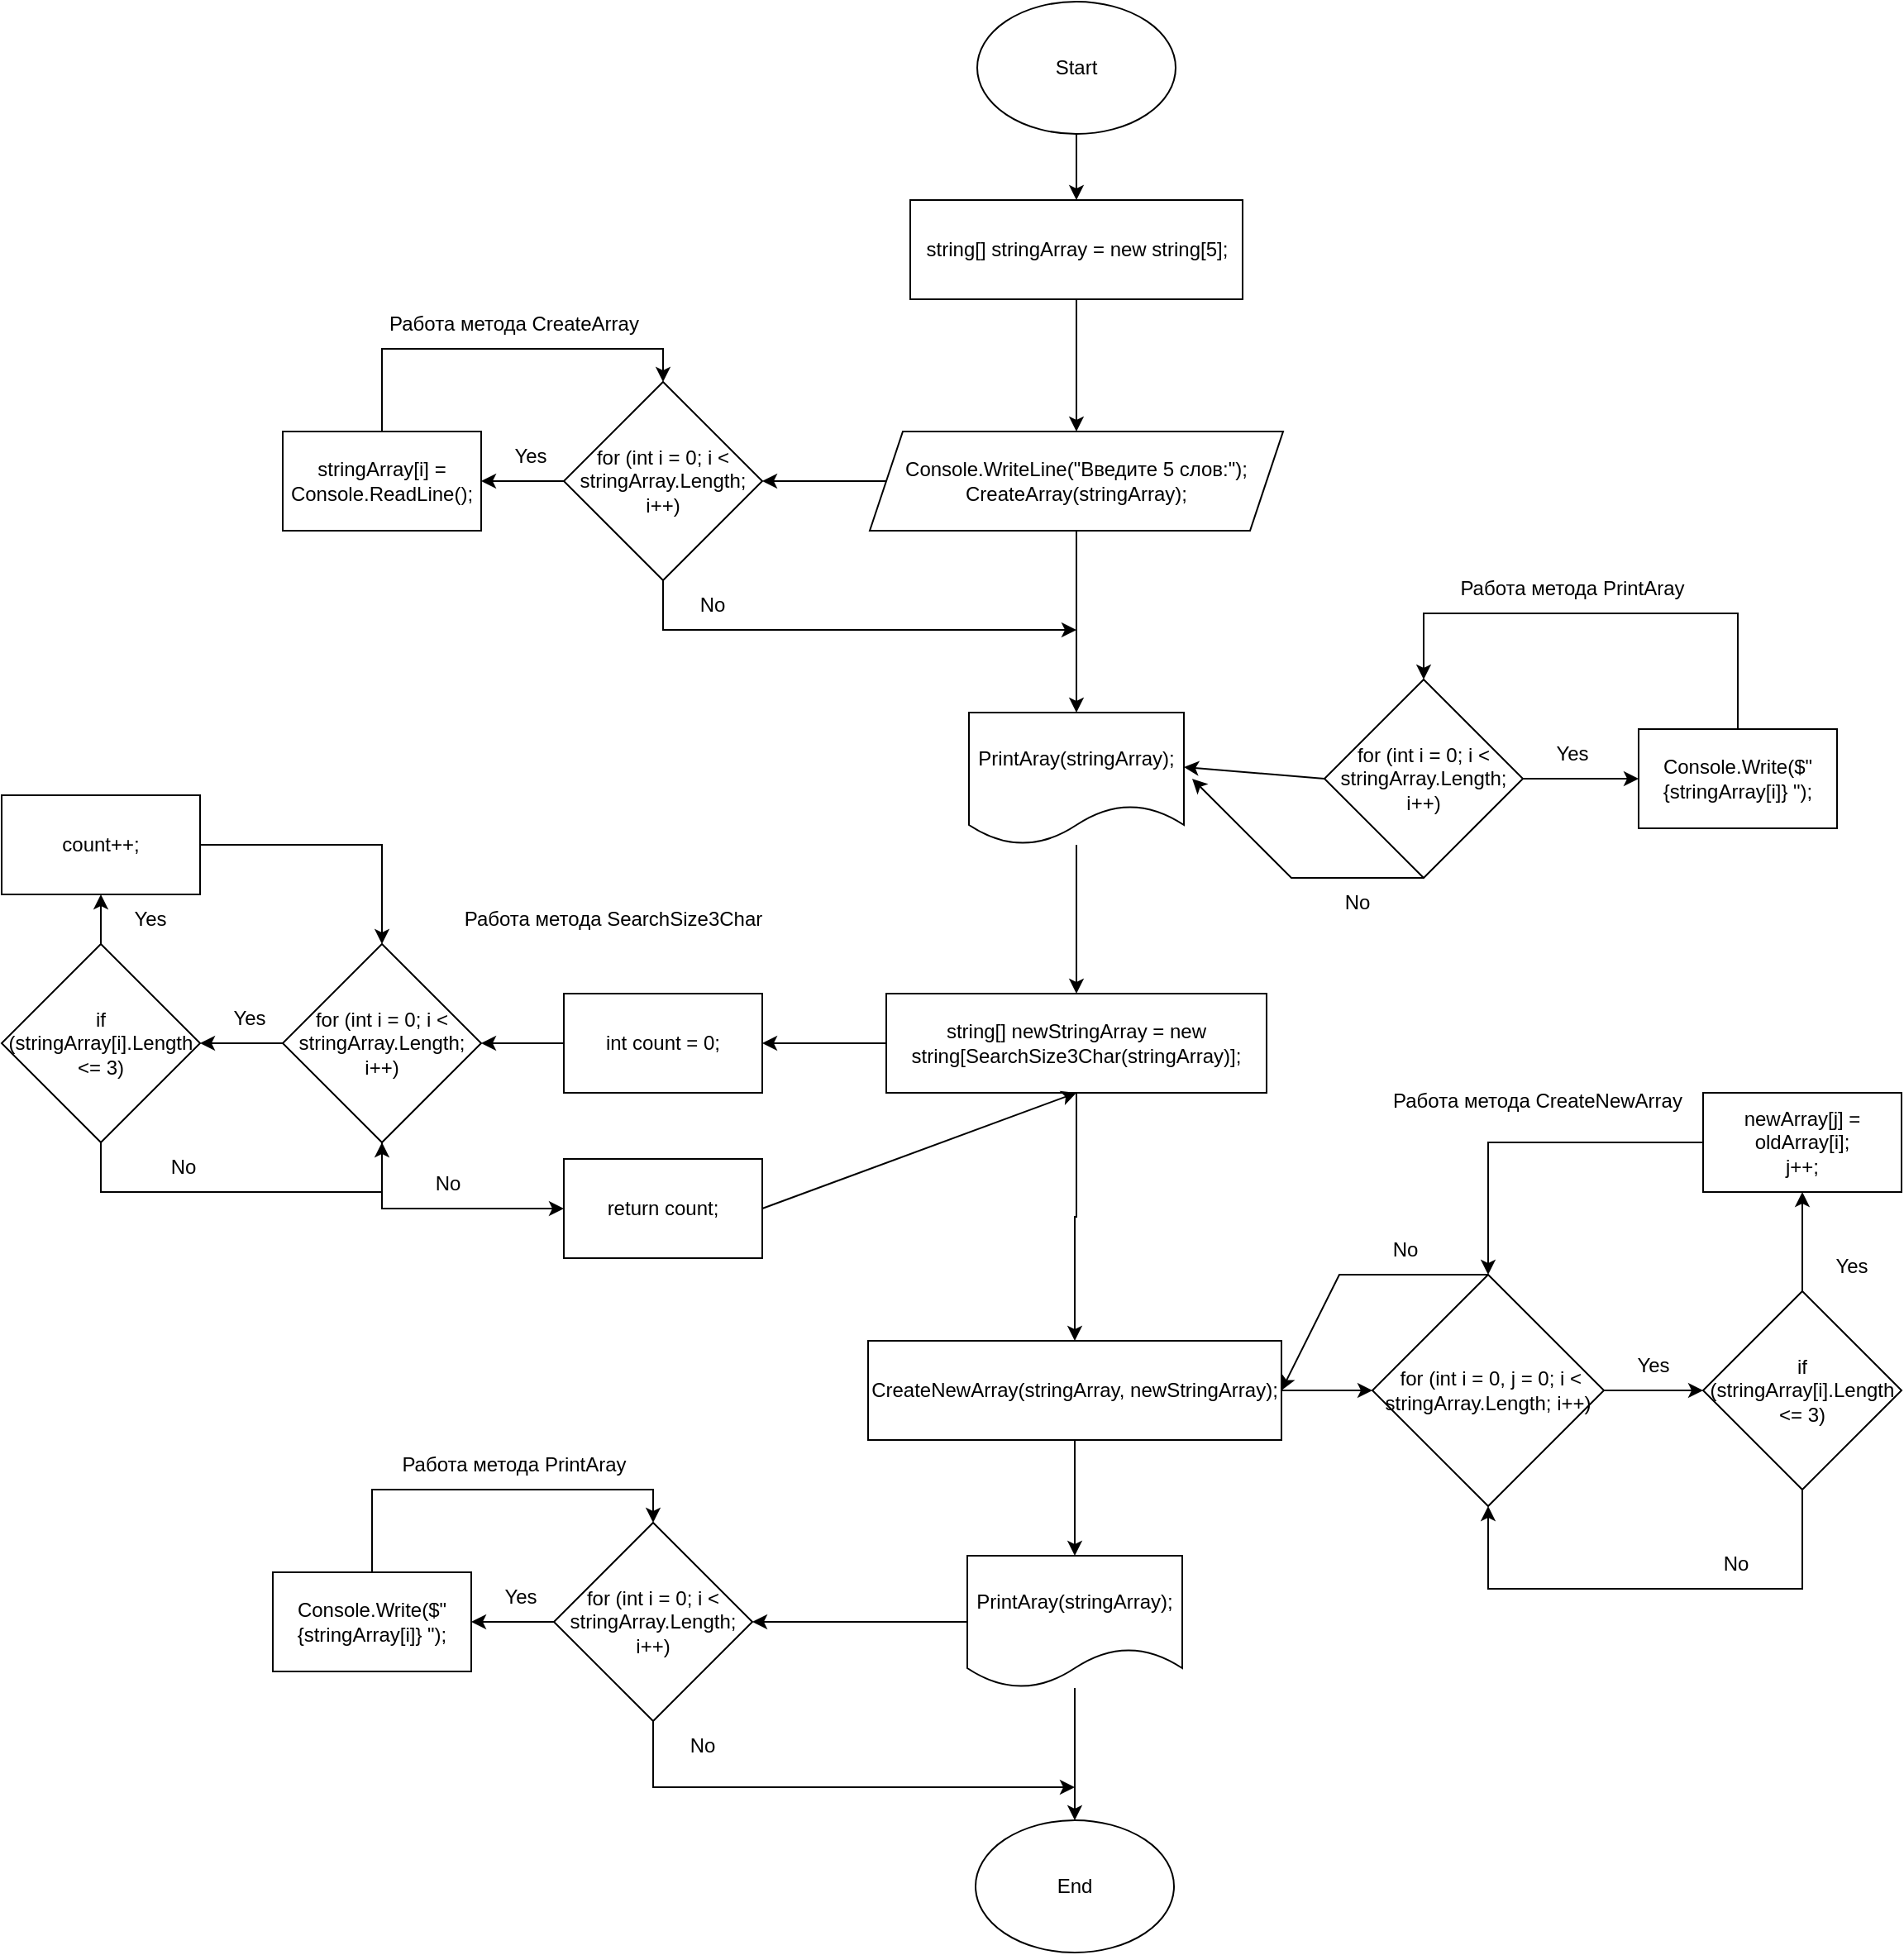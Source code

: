 <mxfile version="21.1.3" type="github">
  <diagram name="Страница 1" id="DHyRM_cvkYVLppT1HqUu">
    <mxGraphModel dx="2796" dy="2058" grid="1" gridSize="10" guides="1" tooltips="1" connect="1" arrows="1" fold="1" page="1" pageScale="1" pageWidth="827" pageHeight="1169" math="0" shadow="0">
      <root>
        <mxCell id="0" />
        <mxCell id="1" parent="0" />
        <mxCell id="jCmqIXk-fj1UHXMsMGvQ-9" value="" style="edgeStyle=orthogonalEdgeStyle;rounded=0;orthogonalLoop=1;jettySize=auto;html=1;" edge="1" parent="1" source="jCmqIXk-fj1UHXMsMGvQ-1" target="jCmqIXk-fj1UHXMsMGvQ-2">
          <mxGeometry relative="1" as="geometry" />
        </mxCell>
        <mxCell id="jCmqIXk-fj1UHXMsMGvQ-1" value="Start" style="ellipse;whiteSpace=wrap;html=1;" vertex="1" parent="1">
          <mxGeometry x="350" y="-50" width="120" height="80" as="geometry" />
        </mxCell>
        <mxCell id="jCmqIXk-fj1UHXMsMGvQ-10" value="" style="edgeStyle=orthogonalEdgeStyle;rounded=0;orthogonalLoop=1;jettySize=auto;html=1;" edge="1" parent="1" source="jCmqIXk-fj1UHXMsMGvQ-2" target="jCmqIXk-fj1UHXMsMGvQ-3">
          <mxGeometry relative="1" as="geometry" />
        </mxCell>
        <mxCell id="jCmqIXk-fj1UHXMsMGvQ-2" value="string[] stringArray = new string[5];" style="rounded=0;whiteSpace=wrap;html=1;" vertex="1" parent="1">
          <mxGeometry x="309.5" y="70" width="201" height="60" as="geometry" />
        </mxCell>
        <mxCell id="jCmqIXk-fj1UHXMsMGvQ-7" value="" style="edgeStyle=orthogonalEdgeStyle;rounded=0;orthogonalLoop=1;jettySize=auto;html=1;" edge="1" parent="1" source="jCmqIXk-fj1UHXMsMGvQ-3" target="jCmqIXk-fj1UHXMsMGvQ-4">
          <mxGeometry relative="1" as="geometry" />
        </mxCell>
        <mxCell id="jCmqIXk-fj1UHXMsMGvQ-15" value="" style="edgeStyle=orthogonalEdgeStyle;rounded=0;orthogonalLoop=1;jettySize=auto;html=1;" edge="1" parent="1" source="jCmqIXk-fj1UHXMsMGvQ-3" target="jCmqIXk-fj1UHXMsMGvQ-14">
          <mxGeometry relative="1" as="geometry" />
        </mxCell>
        <mxCell id="jCmqIXk-fj1UHXMsMGvQ-3" value="&lt;div&gt;Console.WriteLine(&quot;Введите 5 слов:&quot;);&lt;/div&gt;&lt;div&gt;CreateArray(stringArray);&lt;/div&gt;" style="shape=parallelogram;perimeter=parallelogramPerimeter;whiteSpace=wrap;html=1;fixedSize=1;" vertex="1" parent="1">
          <mxGeometry x="285" y="210" width="250" height="60" as="geometry" />
        </mxCell>
        <mxCell id="jCmqIXk-fj1UHXMsMGvQ-6" value="" style="edgeStyle=orthogonalEdgeStyle;rounded=0;orthogonalLoop=1;jettySize=auto;html=1;" edge="1" parent="1" source="jCmqIXk-fj1UHXMsMGvQ-4" target="jCmqIXk-fj1UHXMsMGvQ-5">
          <mxGeometry relative="1" as="geometry" />
        </mxCell>
        <mxCell id="jCmqIXk-fj1UHXMsMGvQ-4" value="for (int i = 0; i &amp;lt; stringArray.Length; i++)" style="rhombus;whiteSpace=wrap;html=1;" vertex="1" parent="1">
          <mxGeometry x="100" y="180" width="120" height="120" as="geometry" />
        </mxCell>
        <mxCell id="jCmqIXk-fj1UHXMsMGvQ-5" value="stringArray[i] = Console.ReadLine();" style="rounded=0;whiteSpace=wrap;html=1;" vertex="1" parent="1">
          <mxGeometry x="-70" y="210" width="120" height="60" as="geometry" />
        </mxCell>
        <mxCell id="jCmqIXk-fj1UHXMsMGvQ-8" value="" style="endArrow=classic;html=1;rounded=0;exitX=0.5;exitY=0;exitDx=0;exitDy=0;" edge="1" parent="1" source="jCmqIXk-fj1UHXMsMGvQ-5" target="jCmqIXk-fj1UHXMsMGvQ-4">
          <mxGeometry width="50" height="50" relative="1" as="geometry">
            <mxPoint x="10" y="360" as="sourcePoint" />
            <mxPoint x="100" y="370" as="targetPoint" />
            <Array as="points">
              <mxPoint x="-10" y="160" />
              <mxPoint x="160" y="160" />
            </Array>
          </mxGeometry>
        </mxCell>
        <mxCell id="jCmqIXk-fj1UHXMsMGvQ-11" value="" style="endArrow=classic;html=1;rounded=0;exitX=0.5;exitY=1;exitDx=0;exitDy=0;" edge="1" parent="1" source="jCmqIXk-fj1UHXMsMGvQ-4">
          <mxGeometry width="50" height="50" relative="1" as="geometry">
            <mxPoint x="430" y="350" as="sourcePoint" />
            <mxPoint x="410" y="330" as="targetPoint" />
            <Array as="points">
              <mxPoint x="160" y="330" />
            </Array>
          </mxGeometry>
        </mxCell>
        <mxCell id="jCmqIXk-fj1UHXMsMGvQ-12" value="Yes" style="text;html=1;strokeColor=none;fillColor=none;align=center;verticalAlign=middle;whiteSpace=wrap;rounded=0;" vertex="1" parent="1">
          <mxGeometry x="50" y="210" width="60" height="30" as="geometry" />
        </mxCell>
        <mxCell id="jCmqIXk-fj1UHXMsMGvQ-13" value="No" style="text;html=1;strokeColor=none;fillColor=none;align=center;verticalAlign=middle;whiteSpace=wrap;rounded=0;" vertex="1" parent="1">
          <mxGeometry x="160" y="300" width="60" height="30" as="geometry" />
        </mxCell>
        <mxCell id="jCmqIXk-fj1UHXMsMGvQ-25" value="" style="edgeStyle=orthogonalEdgeStyle;rounded=0;orthogonalLoop=1;jettySize=auto;html=1;" edge="1" parent="1" source="jCmqIXk-fj1UHXMsMGvQ-14" target="jCmqIXk-fj1UHXMsMGvQ-24">
          <mxGeometry relative="1" as="geometry" />
        </mxCell>
        <mxCell id="jCmqIXk-fj1UHXMsMGvQ-14" value="PrintAray(stringArray);" style="shape=document;whiteSpace=wrap;html=1;boundedLbl=1;" vertex="1" parent="1">
          <mxGeometry x="345" y="380" width="130" height="80" as="geometry" />
        </mxCell>
        <mxCell id="jCmqIXk-fj1UHXMsMGvQ-16" value="" style="edgeStyle=orthogonalEdgeStyle;rounded=0;orthogonalLoop=1;jettySize=auto;html=1;" edge="1" parent="1" source="jCmqIXk-fj1UHXMsMGvQ-17" target="jCmqIXk-fj1UHXMsMGvQ-18">
          <mxGeometry relative="1" as="geometry" />
        </mxCell>
        <mxCell id="jCmqIXk-fj1UHXMsMGvQ-17" value="for (int i = 0; i &amp;lt; stringArray.Length; i++)" style="rhombus;whiteSpace=wrap;html=1;" vertex="1" parent="1">
          <mxGeometry x="560" y="360" width="120" height="120" as="geometry" />
        </mxCell>
        <mxCell id="jCmqIXk-fj1UHXMsMGvQ-18" value="Console.Write($&quot;{stringArray[i]} &quot;);" style="rounded=0;whiteSpace=wrap;html=1;" vertex="1" parent="1">
          <mxGeometry x="750" y="390" width="120" height="60" as="geometry" />
        </mxCell>
        <mxCell id="jCmqIXk-fj1UHXMsMGvQ-19" value="" style="endArrow=classic;html=1;rounded=0;exitX=0.5;exitY=0;exitDx=0;exitDy=0;" edge="1" parent="1" source="jCmqIXk-fj1UHXMsMGvQ-18" target="jCmqIXk-fj1UHXMsMGvQ-17">
          <mxGeometry width="50" height="50" relative="1" as="geometry">
            <mxPoint x="10" y="540" as="sourcePoint" />
            <mxPoint x="100" y="550" as="targetPoint" />
            <Array as="points">
              <mxPoint x="810" y="320" />
              <mxPoint x="620" y="320" />
            </Array>
          </mxGeometry>
        </mxCell>
        <mxCell id="jCmqIXk-fj1UHXMsMGvQ-20" value="Yes" style="text;html=1;strokeColor=none;fillColor=none;align=center;verticalAlign=middle;whiteSpace=wrap;rounded=0;" vertex="1" parent="1">
          <mxGeometry x="680" y="390" width="60" height="30" as="geometry" />
        </mxCell>
        <mxCell id="jCmqIXk-fj1UHXMsMGvQ-21" value="No" style="text;html=1;strokeColor=none;fillColor=none;align=center;verticalAlign=middle;whiteSpace=wrap;rounded=0;" vertex="1" parent="1">
          <mxGeometry x="550" y="480" width="60" height="30" as="geometry" />
        </mxCell>
        <mxCell id="jCmqIXk-fj1UHXMsMGvQ-22" value="" style="endArrow=classic;html=1;rounded=0;entryX=1;entryY=0.413;entryDx=0;entryDy=0;entryPerimeter=0;exitX=0;exitY=0.5;exitDx=0;exitDy=0;" edge="1" parent="1" source="jCmqIXk-fj1UHXMsMGvQ-17" target="jCmqIXk-fj1UHXMsMGvQ-14">
          <mxGeometry width="50" height="50" relative="1" as="geometry">
            <mxPoint x="550" y="420" as="sourcePoint" />
            <mxPoint x="580" y="390" as="targetPoint" />
            <Array as="points" />
          </mxGeometry>
        </mxCell>
        <mxCell id="jCmqIXk-fj1UHXMsMGvQ-23" value="" style="endArrow=classic;html=1;rounded=0;exitX=0.5;exitY=1;exitDx=0;exitDy=0;" edge="1" parent="1" source="jCmqIXk-fj1UHXMsMGvQ-17">
          <mxGeometry width="50" height="50" relative="1" as="geometry">
            <mxPoint x="350" y="550" as="sourcePoint" />
            <mxPoint x="480" y="420" as="targetPoint" />
            <Array as="points">
              <mxPoint x="540" y="480" />
            </Array>
          </mxGeometry>
        </mxCell>
        <mxCell id="jCmqIXk-fj1UHXMsMGvQ-31" value="" style="edgeStyle=orthogonalEdgeStyle;rounded=0;orthogonalLoop=1;jettySize=auto;html=1;" edge="1" parent="1" source="jCmqIXk-fj1UHXMsMGvQ-24" target="jCmqIXk-fj1UHXMsMGvQ-30">
          <mxGeometry relative="1" as="geometry" />
        </mxCell>
        <mxCell id="jCmqIXk-fj1UHXMsMGvQ-48" value="" style="edgeStyle=orthogonalEdgeStyle;rounded=0;orthogonalLoop=1;jettySize=auto;html=1;" edge="1" parent="1" source="jCmqIXk-fj1UHXMsMGvQ-24" target="jCmqIXk-fj1UHXMsMGvQ-47">
          <mxGeometry relative="1" as="geometry" />
        </mxCell>
        <mxCell id="jCmqIXk-fj1UHXMsMGvQ-24" value="string[] newStringArray = new string[SearchSize3Char(stringArray)];" style="rounded=0;whiteSpace=wrap;html=1;" vertex="1" parent="1">
          <mxGeometry x="295" y="550" width="230" height="60" as="geometry" />
        </mxCell>
        <mxCell id="jCmqIXk-fj1UHXMsMGvQ-29" value="for (int i = 0; i &amp;lt; stringArray.Length; i++)" style="rhombus;whiteSpace=wrap;html=1;" vertex="1" parent="1">
          <mxGeometry x="-70" y="520" width="120" height="120" as="geometry" />
        </mxCell>
        <mxCell id="jCmqIXk-fj1UHXMsMGvQ-32" value="" style="edgeStyle=orthogonalEdgeStyle;rounded=0;orthogonalLoop=1;jettySize=auto;html=1;" edge="1" parent="1" source="jCmqIXk-fj1UHXMsMGvQ-30" target="jCmqIXk-fj1UHXMsMGvQ-29">
          <mxGeometry relative="1" as="geometry" />
        </mxCell>
        <mxCell id="jCmqIXk-fj1UHXMsMGvQ-30" value="int count = 0;" style="rounded=0;whiteSpace=wrap;html=1;" vertex="1" parent="1">
          <mxGeometry x="100" y="550" width="120" height="60" as="geometry" />
        </mxCell>
        <mxCell id="jCmqIXk-fj1UHXMsMGvQ-37" value="" style="edgeStyle=orthogonalEdgeStyle;rounded=0;orthogonalLoop=1;jettySize=auto;html=1;" edge="1" parent="1" source="jCmqIXk-fj1UHXMsMGvQ-34" target="jCmqIXk-fj1UHXMsMGvQ-35">
          <mxGeometry relative="1" as="geometry" />
        </mxCell>
        <mxCell id="jCmqIXk-fj1UHXMsMGvQ-34" value="if (stringArray[i].Length &amp;lt;= 3)" style="rhombus;whiteSpace=wrap;html=1;" vertex="1" parent="1">
          <mxGeometry x="-240" y="520" width="120" height="120" as="geometry" />
        </mxCell>
        <mxCell id="jCmqIXk-fj1UHXMsMGvQ-35" value="count++;" style="rounded=0;whiteSpace=wrap;html=1;" vertex="1" parent="1">
          <mxGeometry x="-240" y="430" width="120" height="60" as="geometry" />
        </mxCell>
        <mxCell id="jCmqIXk-fj1UHXMsMGvQ-36" value="" style="endArrow=classic;html=1;rounded=0;exitX=0;exitY=0.5;exitDx=0;exitDy=0;entryX=1;entryY=0.5;entryDx=0;entryDy=0;" edge="1" parent="1" source="jCmqIXk-fj1UHXMsMGvQ-29" target="jCmqIXk-fj1UHXMsMGvQ-34">
          <mxGeometry width="50" height="50" relative="1" as="geometry">
            <mxPoint x="30" y="700" as="sourcePoint" />
            <mxPoint x="80" y="650" as="targetPoint" />
          </mxGeometry>
        </mxCell>
        <mxCell id="jCmqIXk-fj1UHXMsMGvQ-38" value="" style="endArrow=classic;html=1;rounded=0;exitX=1;exitY=0.5;exitDx=0;exitDy=0;" edge="1" parent="1" source="jCmqIXk-fj1UHXMsMGvQ-35">
          <mxGeometry width="50" height="50" relative="1" as="geometry">
            <mxPoint x="-350" y="720" as="sourcePoint" />
            <mxPoint x="-10" y="520" as="targetPoint" />
            <Array as="points">
              <mxPoint x="-10" y="460" />
            </Array>
          </mxGeometry>
        </mxCell>
        <mxCell id="jCmqIXk-fj1UHXMsMGvQ-40" value="Yes" style="text;html=1;strokeColor=none;fillColor=none;align=center;verticalAlign=middle;whiteSpace=wrap;rounded=0;" vertex="1" parent="1">
          <mxGeometry x="-120" y="550" width="60" height="30" as="geometry" />
        </mxCell>
        <mxCell id="jCmqIXk-fj1UHXMsMGvQ-41" value="Yes" style="text;html=1;strokeColor=none;fillColor=none;align=center;verticalAlign=middle;whiteSpace=wrap;rounded=0;" vertex="1" parent="1">
          <mxGeometry x="-180" y="490" width="60" height="30" as="geometry" />
        </mxCell>
        <mxCell id="jCmqIXk-fj1UHXMsMGvQ-42" value="No" style="text;html=1;strokeColor=none;fillColor=none;align=center;verticalAlign=middle;whiteSpace=wrap;rounded=0;" vertex="1" parent="1">
          <mxGeometry x="-160" y="640" width="60" height="30" as="geometry" />
        </mxCell>
        <mxCell id="jCmqIXk-fj1UHXMsMGvQ-43" value="No" style="text;html=1;strokeColor=none;fillColor=none;align=center;verticalAlign=middle;whiteSpace=wrap;rounded=0;" vertex="1" parent="1">
          <mxGeometry y="650" width="60" height="30" as="geometry" />
        </mxCell>
        <mxCell id="jCmqIXk-fj1UHXMsMGvQ-44" value="" style="endArrow=classic;html=1;rounded=0;exitX=0.5;exitY=1;exitDx=0;exitDy=0;entryX=0.5;entryY=1;entryDx=0;entryDy=0;" edge="1" parent="1" source="jCmqIXk-fj1UHXMsMGvQ-34" target="jCmqIXk-fj1UHXMsMGvQ-29">
          <mxGeometry width="50" height="50" relative="1" as="geometry">
            <mxPoint x="-205" y="780" as="sourcePoint" />
            <mxPoint x="-155" y="730" as="targetPoint" />
            <Array as="points">
              <mxPoint x="-180" y="670" />
              <mxPoint x="-10" y="670" />
            </Array>
          </mxGeometry>
        </mxCell>
        <mxCell id="jCmqIXk-fj1UHXMsMGvQ-45" value="" style="endArrow=classic;html=1;rounded=0;exitX=0.5;exitY=1;exitDx=0;exitDy=0;entryX=0;entryY=0.5;entryDx=0;entryDy=0;" edge="1" parent="1" source="jCmqIXk-fj1UHXMsMGvQ-29" target="jCmqIXk-fj1UHXMsMGvQ-46">
          <mxGeometry width="50" height="50" relative="1" as="geometry">
            <mxPoint x="250" y="630" as="sourcePoint" />
            <mxPoint x="130" y="690" as="targetPoint" />
            <Array as="points">
              <mxPoint x="-10" y="680" />
            </Array>
          </mxGeometry>
        </mxCell>
        <mxCell id="jCmqIXk-fj1UHXMsMGvQ-46" value="return count;" style="rounded=0;whiteSpace=wrap;html=1;" vertex="1" parent="1">
          <mxGeometry x="100" y="650" width="120" height="60" as="geometry" />
        </mxCell>
        <mxCell id="jCmqIXk-fj1UHXMsMGvQ-83" value="" style="edgeStyle=orthogonalEdgeStyle;rounded=0;orthogonalLoop=1;jettySize=auto;html=1;" edge="1" parent="1" source="jCmqIXk-fj1UHXMsMGvQ-47" target="jCmqIXk-fj1UHXMsMGvQ-77">
          <mxGeometry relative="1" as="geometry" />
        </mxCell>
        <mxCell id="jCmqIXk-fj1UHXMsMGvQ-47" value="CreateNewArray(stringArray, newStringArray);" style="rounded=0;whiteSpace=wrap;html=1;" vertex="1" parent="1">
          <mxGeometry x="284" y="760" width="250" height="60" as="geometry" />
        </mxCell>
        <mxCell id="jCmqIXk-fj1UHXMsMGvQ-50" value="" style="endArrow=classic;html=1;rounded=0;exitX=1;exitY=0.5;exitDx=0;exitDy=0;entryX=0.5;entryY=1;entryDx=0;entryDy=0;" edge="1" parent="1" source="jCmqIXk-fj1UHXMsMGvQ-46" target="jCmqIXk-fj1UHXMsMGvQ-24">
          <mxGeometry width="50" height="50" relative="1" as="geometry">
            <mxPoint x="550" y="620" as="sourcePoint" />
            <mxPoint x="410" y="680" as="targetPoint" />
          </mxGeometry>
        </mxCell>
        <mxCell id="jCmqIXk-fj1UHXMsMGvQ-76" value="" style="edgeStyle=orthogonalEdgeStyle;rounded=0;orthogonalLoop=1;jettySize=auto;html=1;" edge="1" parent="1" source="jCmqIXk-fj1UHXMsMGvQ-51" target="jCmqIXk-fj1UHXMsMGvQ-75">
          <mxGeometry relative="1" as="geometry" />
        </mxCell>
        <mxCell id="jCmqIXk-fj1UHXMsMGvQ-51" value="PrintAray(stringArray);" style="shape=document;whiteSpace=wrap;html=1;boundedLbl=1;" vertex="1" parent="1">
          <mxGeometry x="344" y="890" width="130" height="80" as="geometry" />
        </mxCell>
        <mxCell id="jCmqIXk-fj1UHXMsMGvQ-52" value="for (int i = 0; i &amp;lt; stringArray.Length; i++)" style="rhombus;whiteSpace=wrap;html=1;" vertex="1" parent="1">
          <mxGeometry x="94" y="870" width="120" height="120" as="geometry" />
        </mxCell>
        <mxCell id="jCmqIXk-fj1UHXMsMGvQ-53" value="Console.Write($&quot;{stringArray[i]} &quot;);" style="rounded=0;whiteSpace=wrap;html=1;" vertex="1" parent="1">
          <mxGeometry x="-76" y="900" width="120" height="60" as="geometry" />
        </mxCell>
        <mxCell id="jCmqIXk-fj1UHXMsMGvQ-54" value="" style="endArrow=classic;html=1;rounded=0;exitX=0.5;exitY=0;exitDx=0;exitDy=0;" edge="1" parent="1" source="jCmqIXk-fj1UHXMsMGvQ-53" target="jCmqIXk-fj1UHXMsMGvQ-52">
          <mxGeometry width="50" height="50" relative="1" as="geometry">
            <mxPoint x="4" y="1050" as="sourcePoint" />
            <mxPoint x="94" y="1060" as="targetPoint" />
            <Array as="points">
              <mxPoint x="-16" y="850" />
              <mxPoint x="154" y="850" />
            </Array>
          </mxGeometry>
        </mxCell>
        <mxCell id="jCmqIXk-fj1UHXMsMGvQ-55" value="Yes" style="text;html=1;strokeColor=none;fillColor=none;align=center;verticalAlign=middle;whiteSpace=wrap;rounded=0;" vertex="1" parent="1">
          <mxGeometry x="44" y="900" width="60" height="30" as="geometry" />
        </mxCell>
        <mxCell id="jCmqIXk-fj1UHXMsMGvQ-56" value="No" style="text;html=1;strokeColor=none;fillColor=none;align=center;verticalAlign=middle;whiteSpace=wrap;rounded=0;" vertex="1" parent="1">
          <mxGeometry x="154" y="990" width="60" height="30" as="geometry" />
        </mxCell>
        <mxCell id="jCmqIXk-fj1UHXMsMGvQ-57" value="" style="endArrow=classic;html=1;rounded=0;exitX=0;exitY=0.5;exitDx=0;exitDy=0;" edge="1" parent="1" source="jCmqIXk-fj1UHXMsMGvQ-51" target="jCmqIXk-fj1UHXMsMGvQ-52">
          <mxGeometry width="50" height="50" relative="1" as="geometry">
            <mxPoint x="524" y="950" as="sourcePoint" />
            <mxPoint x="574" y="900" as="targetPoint" />
          </mxGeometry>
        </mxCell>
        <mxCell id="jCmqIXk-fj1UHXMsMGvQ-58" value="" style="endArrow=classic;html=1;rounded=0;exitX=0;exitY=0;exitDx=0;exitDy=0;" edge="1" parent="1" source="jCmqIXk-fj1UHXMsMGvQ-56">
          <mxGeometry width="50" height="50" relative="1" as="geometry">
            <mxPoint x="344" y="1060" as="sourcePoint" />
            <mxPoint x="409" y="1030" as="targetPoint" />
            <Array as="points">
              <mxPoint x="154" y="1030" />
            </Array>
          </mxGeometry>
        </mxCell>
        <mxCell id="jCmqIXk-fj1UHXMsMGvQ-59" value="" style="endArrow=classic;html=1;rounded=0;exitX=0;exitY=0.5;exitDx=0;exitDy=0;entryX=0;entryY=1;entryDx=0;entryDy=0;" edge="1" parent="1" source="jCmqIXk-fj1UHXMsMGvQ-52" target="jCmqIXk-fj1UHXMsMGvQ-55">
          <mxGeometry width="50" height="50" relative="1" as="geometry">
            <mxPoint x="549" y="860" as="sourcePoint" />
            <mxPoint x="599" y="810" as="targetPoint" />
          </mxGeometry>
        </mxCell>
        <mxCell id="jCmqIXk-fj1UHXMsMGvQ-68" value="No" style="text;html=1;strokeColor=none;fillColor=none;align=center;verticalAlign=middle;whiteSpace=wrap;rounded=0;" vertex="1" parent="1">
          <mxGeometry x="579" y="690" width="60" height="30" as="geometry" />
        </mxCell>
        <mxCell id="jCmqIXk-fj1UHXMsMGvQ-69" value="Yes" style="text;html=1;strokeColor=none;fillColor=none;align=center;verticalAlign=middle;whiteSpace=wrap;rounded=0;" vertex="1" parent="1">
          <mxGeometry x="729" y="760" width="60" height="30" as="geometry" />
        </mxCell>
        <mxCell id="jCmqIXk-fj1UHXMsMGvQ-70" value="Yes" style="text;html=1;strokeColor=none;fillColor=none;align=center;verticalAlign=middle;whiteSpace=wrap;rounded=0;" vertex="1" parent="1">
          <mxGeometry x="849" y="700" width="60" height="30" as="geometry" />
        </mxCell>
        <mxCell id="jCmqIXk-fj1UHXMsMGvQ-72" value="" style="endArrow=classic;html=1;rounded=0;exitX=0.5;exitY=1;exitDx=0;exitDy=0;entryX=0.5;entryY=0;entryDx=0;entryDy=0;" edge="1" parent="1" source="jCmqIXk-fj1UHXMsMGvQ-47" target="jCmqIXk-fj1UHXMsMGvQ-51">
          <mxGeometry width="50" height="50" relative="1" as="geometry">
            <mxPoint x="419" y="860" as="sourcePoint" />
            <mxPoint x="469" y="810" as="targetPoint" />
          </mxGeometry>
        </mxCell>
        <mxCell id="jCmqIXk-fj1UHXMsMGvQ-73" value="No" style="text;html=1;strokeColor=none;fillColor=none;align=center;verticalAlign=middle;whiteSpace=wrap;rounded=0;" vertex="1" parent="1">
          <mxGeometry x="779" y="880" width="60" height="30" as="geometry" />
        </mxCell>
        <mxCell id="jCmqIXk-fj1UHXMsMGvQ-75" value="End" style="ellipse;whiteSpace=wrap;html=1;" vertex="1" parent="1">
          <mxGeometry x="349" y="1050" width="120" height="80" as="geometry" />
        </mxCell>
        <mxCell id="jCmqIXk-fj1UHXMsMGvQ-79" value="" style="edgeStyle=orthogonalEdgeStyle;rounded=0;orthogonalLoop=1;jettySize=auto;html=1;" edge="1" parent="1" source="jCmqIXk-fj1UHXMsMGvQ-77" target="jCmqIXk-fj1UHXMsMGvQ-78">
          <mxGeometry relative="1" as="geometry" />
        </mxCell>
        <mxCell id="jCmqIXk-fj1UHXMsMGvQ-77" value="&amp;nbsp;for (int i = 0, j = 0; i &amp;lt; stringArray.Length; i++)" style="rhombus;whiteSpace=wrap;html=1;" vertex="1" parent="1">
          <mxGeometry x="589" y="720" width="140" height="140" as="geometry" />
        </mxCell>
        <mxCell id="jCmqIXk-fj1UHXMsMGvQ-81" value="" style="edgeStyle=orthogonalEdgeStyle;rounded=0;orthogonalLoop=1;jettySize=auto;html=1;" edge="1" parent="1" source="jCmqIXk-fj1UHXMsMGvQ-78" target="jCmqIXk-fj1UHXMsMGvQ-80">
          <mxGeometry relative="1" as="geometry" />
        </mxCell>
        <mxCell id="jCmqIXk-fj1UHXMsMGvQ-78" value="if (stringArray[i].Length &amp;lt;= 3)" style="rhombus;whiteSpace=wrap;html=1;" vertex="1" parent="1">
          <mxGeometry x="789" y="730" width="120" height="120" as="geometry" />
        </mxCell>
        <mxCell id="jCmqIXk-fj1UHXMsMGvQ-80" value="&lt;div&gt;newArray[j] = oldArray[i];&lt;/div&gt;&lt;div&gt;&lt;span style=&quot;background-color: initial;&quot;&gt;j++;&lt;/span&gt;&lt;/div&gt;" style="rounded=0;whiteSpace=wrap;html=1;" vertex="1" parent="1">
          <mxGeometry x="789" y="610" width="120" height="60" as="geometry" />
        </mxCell>
        <mxCell id="jCmqIXk-fj1UHXMsMGvQ-82" value="" style="endArrow=classic;html=1;rounded=0;exitX=0.5;exitY=1;exitDx=0;exitDy=0;entryX=0.5;entryY=1;entryDx=0;entryDy=0;" edge="1" parent="1" source="jCmqIXk-fj1UHXMsMGvQ-78" target="jCmqIXk-fj1UHXMsMGvQ-77">
          <mxGeometry width="50" height="50" relative="1" as="geometry">
            <mxPoint x="919" y="970" as="sourcePoint" />
            <mxPoint x="859" y="930" as="targetPoint" />
            <Array as="points">
              <mxPoint x="849" y="910" />
              <mxPoint x="659" y="910" />
            </Array>
          </mxGeometry>
        </mxCell>
        <mxCell id="jCmqIXk-fj1UHXMsMGvQ-84" value="" style="endArrow=classic;html=1;rounded=0;exitX=0.5;exitY=0;exitDx=0;exitDy=0;entryX=1;entryY=0.5;entryDx=0;entryDy=0;" edge="1" parent="1" source="jCmqIXk-fj1UHXMsMGvQ-77" target="jCmqIXk-fj1UHXMsMGvQ-47">
          <mxGeometry width="50" height="50" relative="1" as="geometry">
            <mxPoint x="699" y="1050" as="sourcePoint" />
            <mxPoint x="749" y="1000" as="targetPoint" />
            <Array as="points">
              <mxPoint x="569" y="720" />
            </Array>
          </mxGeometry>
        </mxCell>
        <mxCell id="jCmqIXk-fj1UHXMsMGvQ-85" value="" style="endArrow=classic;html=1;rounded=0;exitX=0;exitY=0.5;exitDx=0;exitDy=0;entryX=0.5;entryY=0;entryDx=0;entryDy=0;" edge="1" parent="1" source="jCmqIXk-fj1UHXMsMGvQ-80" target="jCmqIXk-fj1UHXMsMGvQ-77">
          <mxGeometry width="50" height="50" relative="1" as="geometry">
            <mxPoint x="729" y="610" as="sourcePoint" />
            <mxPoint x="779" y="560" as="targetPoint" />
            <Array as="points">
              <mxPoint x="659" y="640" />
            </Array>
          </mxGeometry>
        </mxCell>
        <mxCell id="jCmqIXk-fj1UHXMsMGvQ-86" value="Работа метода CreateArray" style="text;html=1;strokeColor=none;fillColor=none;align=center;verticalAlign=middle;whiteSpace=wrap;rounded=0;" vertex="1" parent="1">
          <mxGeometry x="-40" y="130" width="220" height="30" as="geometry" />
        </mxCell>
        <mxCell id="jCmqIXk-fj1UHXMsMGvQ-87" value="Работа метода PrintAray" style="text;html=1;strokeColor=none;fillColor=none;align=center;verticalAlign=middle;whiteSpace=wrap;rounded=0;" vertex="1" parent="1">
          <mxGeometry x="600" y="290" width="220" height="30" as="geometry" />
        </mxCell>
        <mxCell id="jCmqIXk-fj1UHXMsMGvQ-88" value="Работа метода PrintAray" style="text;html=1;strokeColor=none;fillColor=none;align=center;verticalAlign=middle;whiteSpace=wrap;rounded=0;" vertex="1" parent="1">
          <mxGeometry x="-40" y="820" width="220" height="30" as="geometry" />
        </mxCell>
        <mxCell id="jCmqIXk-fj1UHXMsMGvQ-89" value="Работа метода SearchSize3Char" style="text;html=1;strokeColor=none;fillColor=none;align=center;verticalAlign=middle;whiteSpace=wrap;rounded=0;" vertex="1" parent="1">
          <mxGeometry x="20" y="490" width="220" height="30" as="geometry" />
        </mxCell>
        <mxCell id="jCmqIXk-fj1UHXMsMGvQ-90" value="Работа метода CreateNewArray" style="text;html=1;strokeColor=none;fillColor=none;align=center;verticalAlign=middle;whiteSpace=wrap;rounded=0;" vertex="1" parent="1">
          <mxGeometry x="579" y="600" width="220" height="30" as="geometry" />
        </mxCell>
      </root>
    </mxGraphModel>
  </diagram>
</mxfile>
